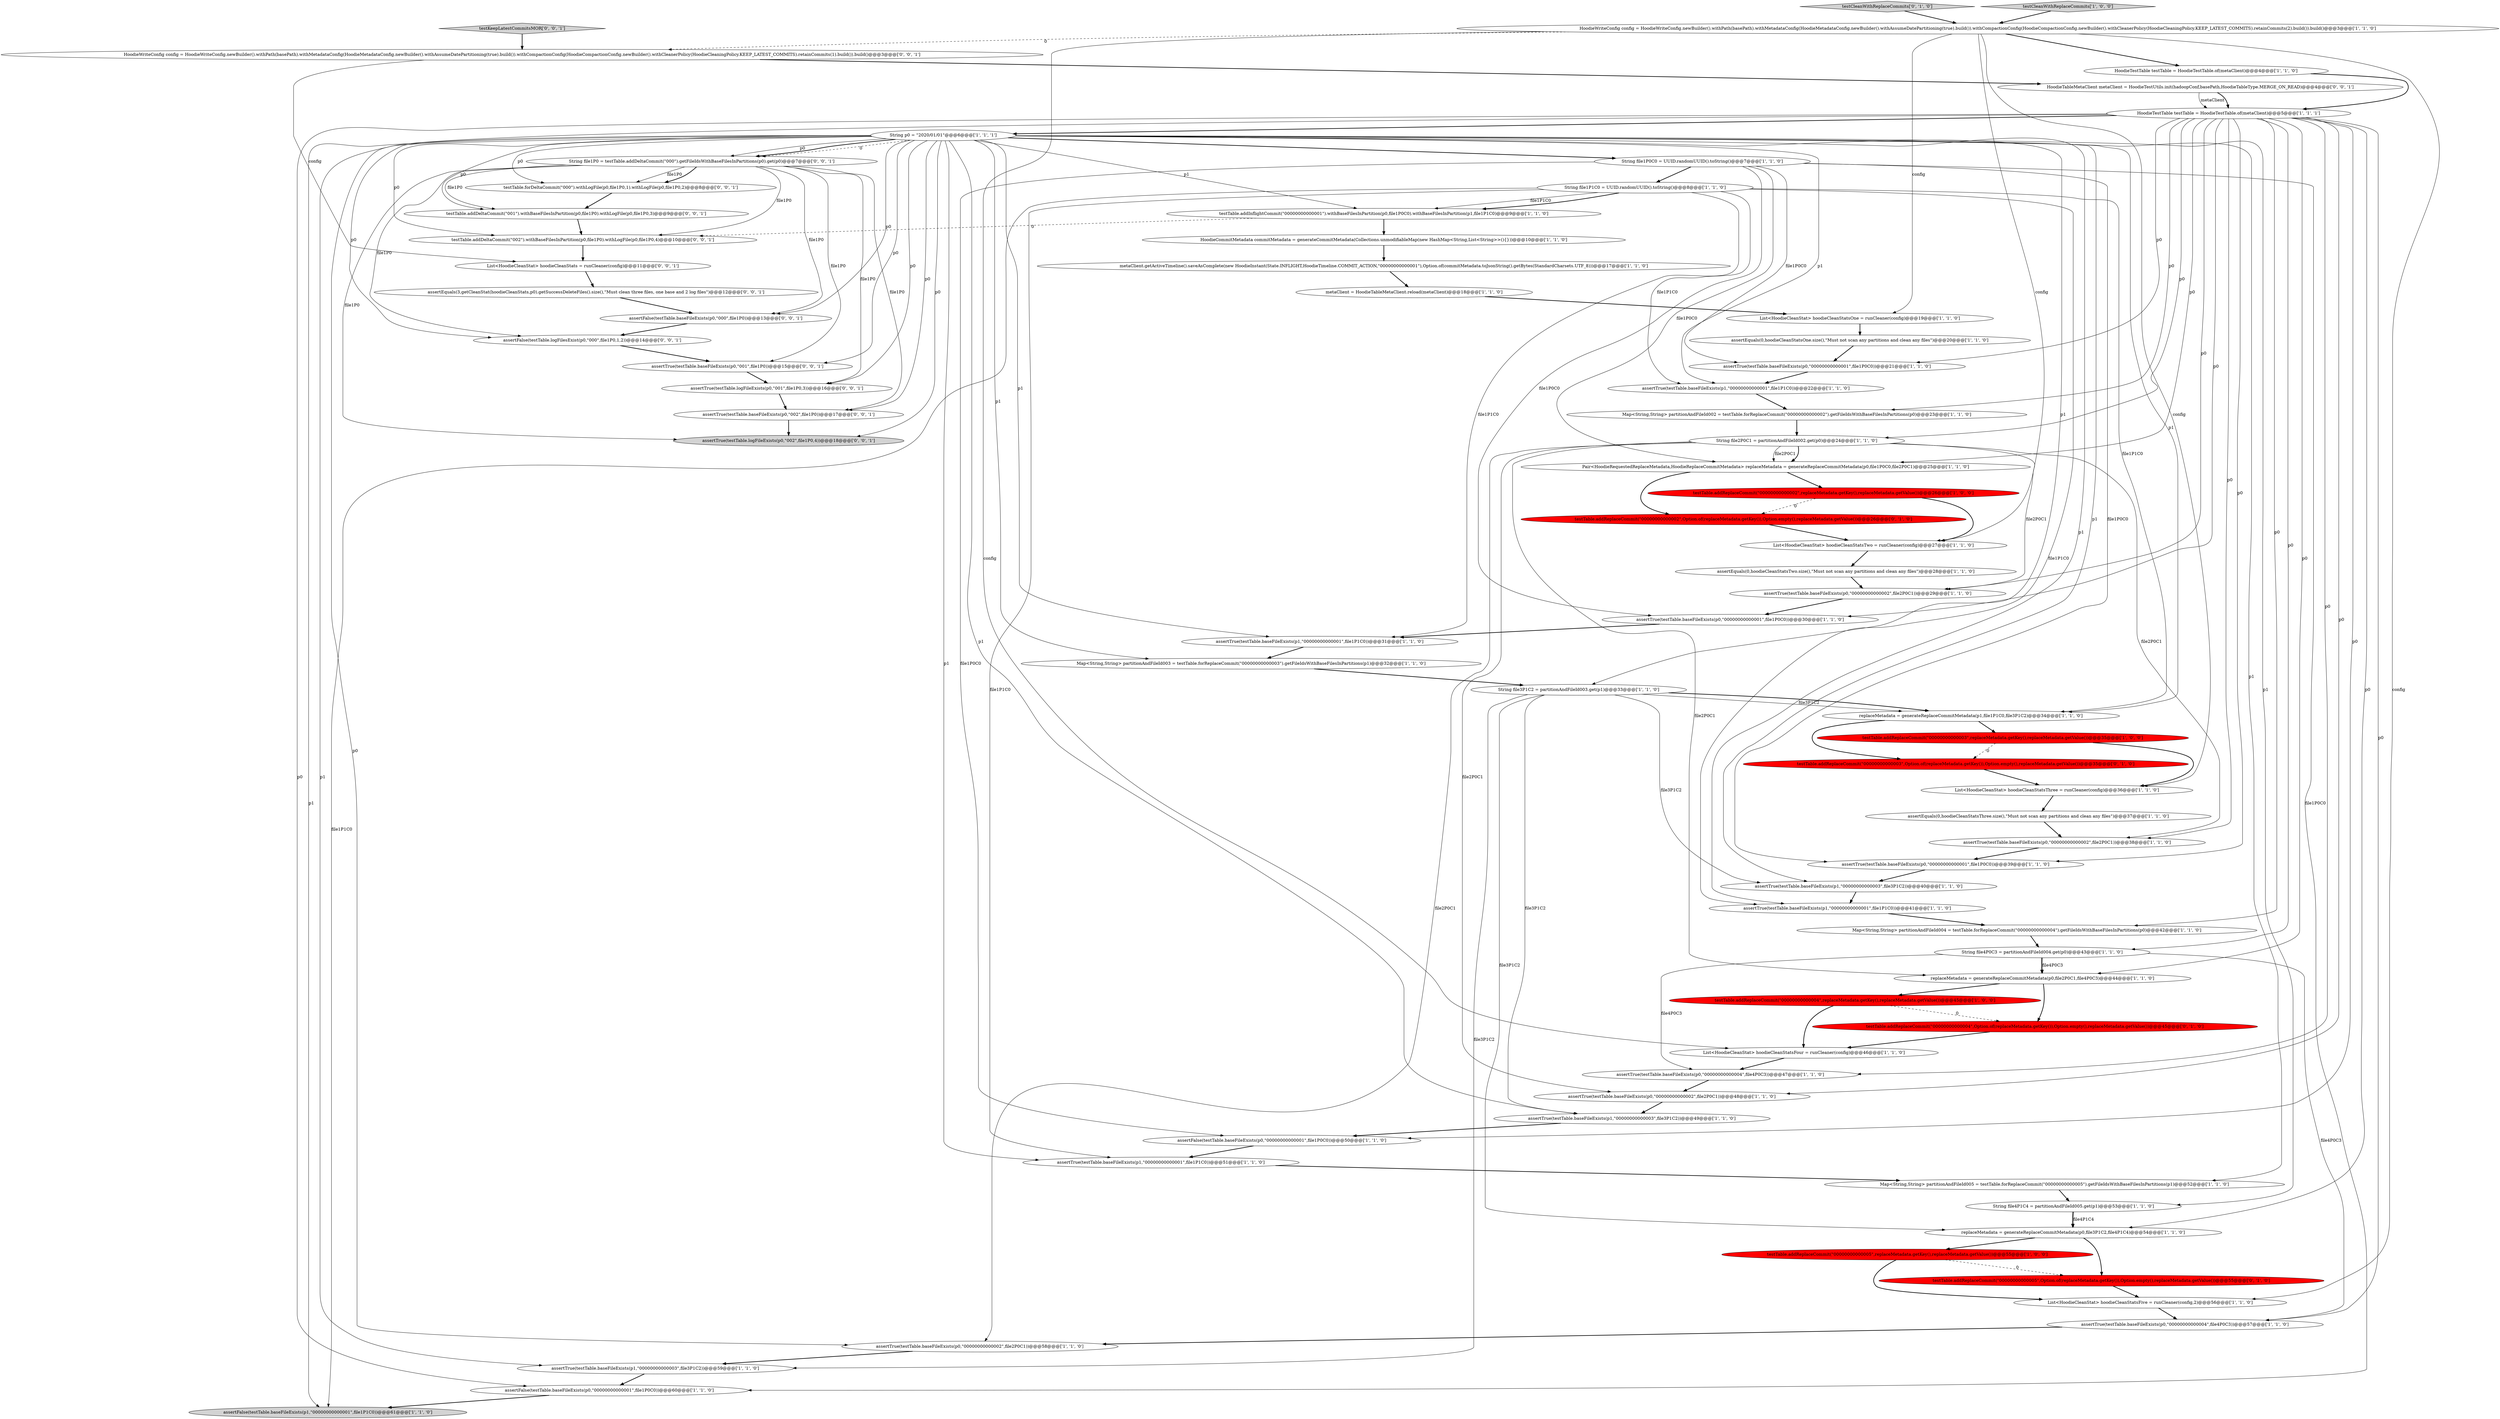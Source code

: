 digraph {
56 [style = filled, label = "testTable.addReplaceCommit(\"00000000000003\",Option.of(replaceMetadata.getKey()),Option.empty(),replaceMetadata.getValue())@@@35@@@['0', '1', '0']", fillcolor = red, shape = ellipse image = "AAA1AAABBB2BBB"];
34 [style = filled, label = "assertTrue(testTable.baseFileExists(p0,\"00000000000002\",file2P0C1))@@@38@@@['1', '1', '0']", fillcolor = white, shape = ellipse image = "AAA0AAABBB1BBB"];
62 [style = filled, label = "assertEquals(3,getCleanStat(hoodieCleanStats,p0).getSuccessDeleteFiles().size(),\"Must clean three files, one base and 2 log files\")@@@12@@@['0', '0', '1']", fillcolor = white, shape = ellipse image = "AAA0AAABBB3BBB"];
20 [style = filled, label = "List<HoodieCleanStat> hoodieCleanStatsFour = runCleaner(config)@@@46@@@['1', '1', '0']", fillcolor = white, shape = ellipse image = "AAA0AAABBB1BBB"];
63 [style = filled, label = "testKeepLatestCommitsMOR['0', '0', '1']", fillcolor = lightgray, shape = diamond image = "AAA0AAABBB3BBB"];
58 [style = filled, label = "testTable.addReplaceCommit(\"00000000000004\",Option.of(replaceMetadata.getKey()),Option.empty(),replaceMetadata.getValue())@@@45@@@['0', '1', '0']", fillcolor = red, shape = ellipse image = "AAA1AAABBB2BBB"];
51 [style = filled, label = "String file4P0C3 = partitionAndFileId004.get(p0)@@@43@@@['1', '1', '0']", fillcolor = white, shape = ellipse image = "AAA0AAABBB1BBB"];
64 [style = filled, label = "testTable.addDeltaCommit(\"001\").withBaseFilesInPartition(p0,file1P0).withLogFile(p0,file1P0,3)@@@9@@@['0', '0', '1']", fillcolor = white, shape = ellipse image = "AAA0AAABBB3BBB"];
70 [style = filled, label = "assertTrue(testTable.baseFileExists(p0,\"002\",file1P0))@@@17@@@['0', '0', '1']", fillcolor = white, shape = ellipse image = "AAA0AAABBB3BBB"];
3 [style = filled, label = "Map<String,String> partitionAndFileId004 = testTable.forReplaceCommit(\"00000000000004\").getFileIdsWithBaseFilesInPartitions(p0)@@@42@@@['1', '1', '0']", fillcolor = white, shape = ellipse image = "AAA0AAABBB1BBB"];
22 [style = filled, label = "String file1P0C0 = UUID.randomUUID().toString()@@@7@@@['1', '1', '0']", fillcolor = white, shape = ellipse image = "AAA0AAABBB1BBB"];
47 [style = filled, label = "assertTrue(testTable.baseFileExists(p0,\"00000000000002\",file2P0C1))@@@48@@@['1', '1', '0']", fillcolor = white, shape = ellipse image = "AAA0AAABBB1BBB"];
27 [style = filled, label = "assertTrue(testTable.baseFileExists(p1,\"00000000000003\",file3P1C2))@@@40@@@['1', '1', '0']", fillcolor = white, shape = ellipse image = "AAA0AAABBB1BBB"];
66 [style = filled, label = "assertFalse(testTable.baseFileExists(p0,\"000\",file1P0))@@@13@@@['0', '0', '1']", fillcolor = white, shape = ellipse image = "AAA0AAABBB3BBB"];
42 [style = filled, label = "assertFalse(testTable.baseFileExists(p0,\"00000000000001\",file1P0C0))@@@60@@@['1', '1', '0']", fillcolor = white, shape = ellipse image = "AAA0AAABBB1BBB"];
40 [style = filled, label = "String file2P0C1 = partitionAndFileId002.get(p0)@@@24@@@['1', '1', '0']", fillcolor = white, shape = ellipse image = "AAA0AAABBB1BBB"];
4 [style = filled, label = "String file3P1C2 = partitionAndFileId003.get(p1)@@@33@@@['1', '1', '0']", fillcolor = white, shape = ellipse image = "AAA0AAABBB1BBB"];
52 [style = filled, label = "assertTrue(testTable.baseFileExists(p0,\"00000000000001\",file1P0C0))@@@30@@@['1', '1', '0']", fillcolor = white, shape = ellipse image = "AAA0AAABBB1BBB"];
73 [style = filled, label = "assertTrue(testTable.logFileExists(p0,\"002\",file1P0,4))@@@18@@@['0', '0', '1']", fillcolor = lightgray, shape = ellipse image = "AAA0AAABBB3BBB"];
29 [style = filled, label = "assertTrue(testTable.baseFileExists(p0,\"00000000000002\",file2P0C1))@@@29@@@['1', '1', '0']", fillcolor = white, shape = ellipse image = "AAA0AAABBB1BBB"];
61 [style = filled, label = "HoodieTableMetaClient metaClient = HoodieTestUtils.init(hadoopConf,basePath,HoodieTableType.MERGE_ON_READ)@@@4@@@['0', '0', '1']", fillcolor = white, shape = ellipse image = "AAA0AAABBB3BBB"];
11 [style = filled, label = "Pair<HoodieRequestedReplaceMetadata,HoodieReplaceCommitMetadata> replaceMetadata = generateReplaceCommitMetadata(p0,file1P0C0,file2P0C1)@@@25@@@['1', '1', '0']", fillcolor = white, shape = ellipse image = "AAA0AAABBB1BBB"];
60 [style = filled, label = "testTable.addDeltaCommit(\"002\").withBaseFilesInPartition(p0,file1P0).withLogFile(p0,file1P0,4)@@@10@@@['0', '0', '1']", fillcolor = white, shape = ellipse image = "AAA0AAABBB3BBB"];
72 [style = filled, label = "String file1P0 = testTable.addDeltaCommit(\"000\").getFileIdsWithBaseFilesInPartitions(p0).get(p0)@@@7@@@['0', '0', '1']", fillcolor = white, shape = ellipse image = "AAA0AAABBB3BBB"];
39 [style = filled, label = "assertTrue(testTable.baseFileExists(p0,\"00000000000001\",file1P0C0))@@@21@@@['1', '1', '0']", fillcolor = white, shape = ellipse image = "AAA0AAABBB1BBB"];
59 [style = filled, label = "testTable.forDeltaCommit(\"000\").withLogFile(p0,file1P0,1).withLogFile(p0,file1P0,2)@@@8@@@['0', '0', '1']", fillcolor = white, shape = ellipse image = "AAA0AAABBB3BBB"];
54 [style = filled, label = "testTable.addReplaceCommit(\"00000000000002\",Option.of(replaceMetadata.getKey()),Option.empty(),replaceMetadata.getValue())@@@26@@@['0', '1', '0']", fillcolor = red, shape = ellipse image = "AAA1AAABBB2BBB"];
46 [style = filled, label = "metaClient.getActiveTimeline().saveAsComplete(new HoodieInstant(State.INFLIGHT,HoodieTimeline.COMMIT_ACTION,\"00000000000001\"),Option.of(commitMetadata.toJsonString().getBytes(StandardCharsets.UTF_8)))@@@17@@@['1', '1', '0']", fillcolor = white, shape = ellipse image = "AAA0AAABBB1BBB"];
48 [style = filled, label = "assertEquals(0,hoodieCleanStatsThree.size(),\"Must not scan any partitions and clean any files\")@@@37@@@['1', '1', '0']", fillcolor = white, shape = ellipse image = "AAA0AAABBB1BBB"];
69 [style = filled, label = "assertTrue(testTable.logFileExists(p0,\"001\",file1P0,3))@@@16@@@['0', '0', '1']", fillcolor = white, shape = ellipse image = "AAA0AAABBB3BBB"];
28 [style = filled, label = "String p0 = \"2020/01/01\"@@@6@@@['1', '1', '1']", fillcolor = white, shape = ellipse image = "AAA0AAABBB1BBB"];
7 [style = filled, label = "String file1P1C0 = UUID.randomUUID().toString()@@@8@@@['1', '1', '0']", fillcolor = white, shape = ellipse image = "AAA0AAABBB1BBB"];
36 [style = filled, label = "replaceMetadata = generateReplaceCommitMetadata(p0,file2P0C1,file4P0C3)@@@44@@@['1', '1', '0']", fillcolor = white, shape = ellipse image = "AAA0AAABBB1BBB"];
44 [style = filled, label = "testTable.addReplaceCommit(\"00000000000005\",replaceMetadata.getKey(),replaceMetadata.getValue())@@@55@@@['1', '0', '0']", fillcolor = red, shape = ellipse image = "AAA1AAABBB1BBB"];
49 [style = filled, label = "List<HoodieCleanStat> hoodieCleanStatsFive = runCleaner(config,2)@@@56@@@['1', '1', '0']", fillcolor = white, shape = ellipse image = "AAA0AAABBB1BBB"];
41 [style = filled, label = "assertTrue(testTable.baseFileExists(p1,\"00000000000001\",file1P1C0))@@@31@@@['1', '1', '0']", fillcolor = white, shape = ellipse image = "AAA0AAABBB1BBB"];
10 [style = filled, label = "HoodieTestTable testTable = HoodieTestTable.of(metaClient)@@@4@@@['1', '1', '0']", fillcolor = white, shape = ellipse image = "AAA0AAABBB1BBB"];
21 [style = filled, label = "assertFalse(testTable.baseFileExists(p1,\"00000000000001\",file1P1C0))@@@61@@@['1', '1', '0']", fillcolor = lightgray, shape = ellipse image = "AAA0AAABBB1BBB"];
38 [style = filled, label = "assertTrue(testTable.baseFileExists(p0,\"00000000000004\",file4P0C3))@@@57@@@['1', '1', '0']", fillcolor = white, shape = ellipse image = "AAA0AAABBB1BBB"];
55 [style = filled, label = "testCleanWithReplaceCommits['0', '1', '0']", fillcolor = lightgray, shape = diamond image = "AAA0AAABBB2BBB"];
57 [style = filled, label = "testTable.addReplaceCommit(\"00000000000005\",Option.of(replaceMetadata.getKey()),Option.empty(),replaceMetadata.getValue())@@@55@@@['0', '1', '0']", fillcolor = red, shape = ellipse image = "AAA1AAABBB2BBB"];
2 [style = filled, label = "testTable.addInflightCommit(\"00000000000001\").withBaseFilesInPartition(p0,file1P0C0).withBaseFilesInPartition(p1,file1P1C0)@@@9@@@['1', '1', '0']", fillcolor = white, shape = ellipse image = "AAA0AAABBB1BBB"];
12 [style = filled, label = "assertTrue(testTable.baseFileExists(p0,\"00000000000004\",file4P0C3))@@@47@@@['1', '1', '0']", fillcolor = white, shape = ellipse image = "AAA0AAABBB1BBB"];
53 [style = filled, label = "assertTrue(testTable.baseFileExists(p1,\"00000000000003\",file3P1C2))@@@59@@@['1', '1', '0']", fillcolor = white, shape = ellipse image = "AAA0AAABBB1BBB"];
68 [style = filled, label = "HoodieWriteConfig config = HoodieWriteConfig.newBuilder().withPath(basePath).withMetadataConfig(HoodieMetadataConfig.newBuilder().withAssumeDatePartitioning(true).build()).withCompactionConfig(HoodieCompactionConfig.newBuilder().withCleanerPolicy(HoodieCleaningPolicy.KEEP_LATEST_COMMITS).retainCommits(1).build()).build()@@@3@@@['0', '0', '1']", fillcolor = white, shape = ellipse image = "AAA0AAABBB3BBB"];
13 [style = filled, label = "Map<String,String> partitionAndFileId005 = testTable.forReplaceCommit(\"00000000000005\").getFileIdsWithBaseFilesInPartitions(p1)@@@52@@@['1', '1', '0']", fillcolor = white, shape = ellipse image = "AAA0AAABBB1BBB"];
0 [style = filled, label = "metaClient = HoodieTableMetaClient.reload(metaClient)@@@18@@@['1', '1', '0']", fillcolor = white, shape = ellipse image = "AAA0AAABBB1BBB"];
50 [style = filled, label = "testTable.addReplaceCommit(\"00000000000002\",replaceMetadata.getKey(),replaceMetadata.getValue())@@@26@@@['1', '0', '0']", fillcolor = red, shape = ellipse image = "AAA1AAABBB1BBB"];
25 [style = filled, label = "assertEquals(0,hoodieCleanStatsOne.size(),\"Must not scan any partitions and clean any files\")@@@20@@@['1', '1', '0']", fillcolor = white, shape = ellipse image = "AAA0AAABBB1BBB"];
71 [style = filled, label = "assertTrue(testTable.baseFileExists(p0,\"001\",file1P0))@@@15@@@['0', '0', '1']", fillcolor = white, shape = ellipse image = "AAA0AAABBB3BBB"];
5 [style = filled, label = "assertTrue(testTable.baseFileExists(p0,\"00000000000001\",file1P0C0))@@@39@@@['1', '1', '0']", fillcolor = white, shape = ellipse image = "AAA0AAABBB1BBB"];
1 [style = filled, label = "String file4P1C4 = partitionAndFileId005.get(p1)@@@53@@@['1', '1', '0']", fillcolor = white, shape = ellipse image = "AAA0AAABBB1BBB"];
14 [style = filled, label = "Map<String,String> partitionAndFileId002 = testTable.forReplaceCommit(\"00000000000002\").getFileIdsWithBaseFilesInPartitions(p0)@@@23@@@['1', '1', '0']", fillcolor = white, shape = ellipse image = "AAA0AAABBB1BBB"];
17 [style = filled, label = "List<HoodieCleanStat> hoodieCleanStatsThree = runCleaner(config)@@@36@@@['1', '1', '0']", fillcolor = white, shape = ellipse image = "AAA0AAABBB1BBB"];
6 [style = filled, label = "assertTrue(testTable.baseFileExists(p0,\"00000000000002\",file2P0C1))@@@58@@@['1', '1', '0']", fillcolor = white, shape = ellipse image = "AAA0AAABBB1BBB"];
8 [style = filled, label = "List<HoodieCleanStat> hoodieCleanStatsTwo = runCleaner(config)@@@27@@@['1', '1', '0']", fillcolor = white, shape = ellipse image = "AAA0AAABBB1BBB"];
23 [style = filled, label = "replaceMetadata = generateReplaceCommitMetadata(p1,file1P1C0,file3P1C2)@@@34@@@['1', '1', '0']", fillcolor = white, shape = ellipse image = "AAA0AAABBB1BBB"];
43 [style = filled, label = "testTable.addReplaceCommit(\"00000000000003\",replaceMetadata.getKey(),replaceMetadata.getValue())@@@35@@@['1', '0', '0']", fillcolor = red, shape = ellipse image = "AAA1AAABBB1BBB"];
18 [style = filled, label = "testTable.addReplaceCommit(\"00000000000004\",replaceMetadata.getKey(),replaceMetadata.getValue())@@@45@@@['1', '0', '0']", fillcolor = red, shape = ellipse image = "AAA1AAABBB1BBB"];
26 [style = filled, label = "assertTrue(testTable.baseFileExists(p1,\"00000000000003\",file3P1C2))@@@49@@@['1', '1', '0']", fillcolor = white, shape = ellipse image = "AAA0AAABBB1BBB"];
65 [style = filled, label = "assertFalse(testTable.logFilesExist(p0,\"000\",file1P0,1,2))@@@14@@@['0', '0', '1']", fillcolor = white, shape = ellipse image = "AAA0AAABBB3BBB"];
19 [style = filled, label = "replaceMetadata = generateReplaceCommitMetadata(p0,file3P1C2,file4P1C4)@@@54@@@['1', '1', '0']", fillcolor = white, shape = ellipse image = "AAA0AAABBB1BBB"];
32 [style = filled, label = "testCleanWithReplaceCommits['1', '0', '0']", fillcolor = lightgray, shape = diamond image = "AAA0AAABBB1BBB"];
67 [style = filled, label = "List<HoodieCleanStat> hoodieCleanStats = runCleaner(config)@@@11@@@['0', '0', '1']", fillcolor = white, shape = ellipse image = "AAA0AAABBB3BBB"];
35 [style = filled, label = "assertTrue(testTable.baseFileExists(p1,\"00000000000001\",file1P1C0))@@@41@@@['1', '1', '0']", fillcolor = white, shape = ellipse image = "AAA0AAABBB1BBB"];
16 [style = filled, label = "HoodieTestTable testTable = HoodieTestTable.of(metaClient)@@@5@@@['1', '1', '1']", fillcolor = white, shape = ellipse image = "AAA0AAABBB1BBB"];
24 [style = filled, label = "assertEquals(0,hoodieCleanStatsTwo.size(),\"Must not scan any partitions and clean any files\")@@@28@@@['1', '1', '0']", fillcolor = white, shape = ellipse image = "AAA0AAABBB1BBB"];
30 [style = filled, label = "assertFalse(testTable.baseFileExists(p0,\"00000000000001\",file1P0C0))@@@50@@@['1', '1', '0']", fillcolor = white, shape = ellipse image = "AAA0AAABBB1BBB"];
9 [style = filled, label = "assertTrue(testTable.baseFileExists(p1,\"00000000000001\",file1P1C0))@@@51@@@['1', '1', '0']", fillcolor = white, shape = ellipse image = "AAA0AAABBB1BBB"];
31 [style = filled, label = "List<HoodieCleanStat> hoodieCleanStatsOne = runCleaner(config)@@@19@@@['1', '1', '0']", fillcolor = white, shape = ellipse image = "AAA0AAABBB1BBB"];
45 [style = filled, label = "assertTrue(testTable.baseFileExists(p1,\"00000000000001\",file1P1C0))@@@22@@@['1', '1', '0']", fillcolor = white, shape = ellipse image = "AAA0AAABBB1BBB"];
15 [style = filled, label = "Map<String,String> partitionAndFileId003 = testTable.forReplaceCommit(\"00000000000003\").getFileIdsWithBaseFilesInPartitions(p1)@@@32@@@['1', '1', '0']", fillcolor = white, shape = ellipse image = "AAA0AAABBB1BBB"];
33 [style = filled, label = "HoodieCommitMetadata commitMetadata = generateCommitMetadata(Collections.unmodifiableMap(new HashMap<String,List<String>>(){}))@@@10@@@['1', '1', '0']", fillcolor = white, shape = ellipse image = "AAA0AAABBB1BBB"];
37 [style = filled, label = "HoodieWriteConfig config = HoodieWriteConfig.newBuilder().withPath(basePath).withMetadataConfig(HoodieMetadataConfig.newBuilder().withAssumeDatePartitioning(true).build()).withCompactionConfig(HoodieCompactionConfig.newBuilder().withCleanerPolicy(HoodieCleaningPolicy.KEEP_LATEST_COMMITS).retainCommits(2).build()).build()@@@3@@@['1', '1', '0']", fillcolor = white, shape = ellipse image = "AAA0AAABBB1BBB"];
7->41 [style = solid, label="file1P1C0"];
40->47 [style = solid, label="file2P0C1"];
32->37 [style = bold, label=""];
41->15 [style = bold, label=""];
46->0 [style = bold, label=""];
16->5 [style = solid, label="p0"];
7->21 [style = solid, label="file1P1C0"];
61->16 [style = solid, label="metaClient"];
16->19 [style = solid, label="p0"];
22->52 [style = solid, label="file1P0C0"];
28->53 [style = solid, label="p1"];
28->73 [style = solid, label="p0"];
16->51 [style = solid, label="p0"];
13->1 [style = bold, label=""];
22->11 [style = solid, label="file1P0C0"];
7->35 [style = solid, label="file1P1C0"];
72->59 [style = solid, label="file1P0"];
43->56 [style = dashed, label="0"];
51->12 [style = solid, label="file4P0C3"];
19->44 [style = bold, label=""];
28->4 [style = solid, label="p1"];
1->19 [style = solid, label="file4P1C4"];
12->47 [style = bold, label=""];
70->73 [style = bold, label=""];
40->11 [style = bold, label=""];
58->20 [style = bold, label=""];
22->5 [style = solid, label="file1P0C0"];
28->69 [style = solid, label="p0"];
33->46 [style = bold, label=""];
7->2 [style = solid, label="file1P1C0"];
37->8 [style = solid, label="config"];
47->26 [style = bold, label=""];
36->18 [style = bold, label=""];
44->57 [style = dashed, label="0"];
2->60 [style = dashed, label="0"];
40->11 [style = solid, label="file2P0C1"];
16->42 [style = solid, label="p0"];
37->49 [style = solid, label="config"];
72->65 [style = solid, label="file1P0"];
28->27 [style = solid, label="p1"];
42->21 [style = bold, label=""];
48->34 [style = bold, label=""];
64->60 [style = bold, label=""];
40->36 [style = solid, label="file2P0C1"];
55->37 [style = bold, label=""];
16->36 [style = solid, label="p0"];
59->64 [style = bold, label=""];
28->60 [style = solid, label="p0"];
22->30 [style = solid, label="file1P0C0"];
16->52 [style = solid, label="p0"];
16->38 [style = solid, label="p0"];
16->39 [style = solid, label="p0"];
4->23 [style = solid, label="file3P1C2"];
49->38 [style = bold, label=""];
39->45 [style = bold, label=""];
28->72 [style = solid, label="p0"];
44->49 [style = bold, label=""];
28->41 [style = solid, label="p1"];
16->30 [style = solid, label="p0"];
3->51 [style = bold, label=""];
22->7 [style = bold, label=""];
29->52 [style = bold, label=""];
38->6 [style = bold, label=""];
36->58 [style = bold, label=""];
4->53 [style = solid, label="file3P1C2"];
6->53 [style = bold, label=""];
18->20 [style = bold, label=""];
50->54 [style = dashed, label="0"];
19->57 [style = bold, label=""];
45->14 [style = bold, label=""];
7->2 [style = bold, label=""];
28->71 [style = solid, label="p0"];
28->66 [style = solid, label="p0"];
2->33 [style = bold, label=""];
28->23 [style = solid, label="p1"];
72->69 [style = solid, label="file1P0"];
16->34 [style = solid, label="p0"];
16->40 [style = solid, label="p0"];
1->19 [style = bold, label=""];
7->45 [style = solid, label="file1P1C0"];
4->23 [style = bold, label=""];
28->72 [style = bold, label=""];
28->9 [style = solid, label="p1"];
0->31 [style = bold, label=""];
8->24 [style = bold, label=""];
66->65 [style = bold, label=""];
72->64 [style = solid, label="file1P0"];
28->35 [style = solid, label="p1"];
16->29 [style = solid, label="p0"];
31->25 [style = bold, label=""];
28->1 [style = solid, label="p1"];
25->39 [style = bold, label=""];
35->3 [style = bold, label=""];
28->45 [style = solid, label="p1"];
37->10 [style = bold, label=""];
23->43 [style = bold, label=""];
52->41 [style = bold, label=""];
53->42 [style = bold, label=""];
28->26 [style = solid, label="p1"];
30->9 [style = bold, label=""];
62->66 [style = bold, label=""];
65->71 [style = bold, label=""];
72->59 [style = bold, label=""];
27->35 [style = bold, label=""];
72->73 [style = solid, label="file1P0"];
28->15 [style = solid, label="p1"];
7->23 [style = solid, label="file1P1C0"];
43->17 [style = bold, label=""];
54->8 [style = bold, label=""];
16->6 [style = solid, label="p0"];
10->16 [style = bold, label=""];
51->36 [style = bold, label=""];
40->34 [style = solid, label="file2P0C1"];
28->13 [style = solid, label="p1"];
72->60 [style = solid, label="file1P0"];
72->70 [style = solid, label="file1P0"];
11->50 [style = bold, label=""];
4->26 [style = solid, label="file3P1C2"];
4->27 [style = solid, label="file3P1C2"];
16->11 [style = solid, label="p0"];
51->38 [style = solid, label="file4P0C3"];
28->72 [style = dashed, label="0"];
40->29 [style = solid, label="file2P0C1"];
28->22 [style = bold, label=""];
11->54 [style = bold, label=""];
72->66 [style = solid, label="file1P0"];
16->3 [style = solid, label="p0"];
23->56 [style = bold, label=""];
61->16 [style = bold, label=""];
28->21 [style = solid, label="p1"];
37->68 [style = dashed, label="0"];
37->17 [style = solid, label="config"];
34->5 [style = bold, label=""];
28->65 [style = solid, label="p0"];
4->19 [style = solid, label="file3P1C2"];
16->12 [style = solid, label="p0"];
37->31 [style = solid, label="config"];
24->29 [style = bold, label=""];
22->39 [style = solid, label="file1P0C0"];
28->2 [style = solid, label="p1"];
72->71 [style = solid, label="file1P0"];
56->17 [style = bold, label=""];
71->69 [style = bold, label=""];
40->6 [style = solid, label="file2P0C1"];
51->36 [style = solid, label="file4P0C3"];
26->30 [style = bold, label=""];
67->62 [style = bold, label=""];
28->59 [style = solid, label="p0"];
28->64 [style = solid, label="p0"];
60->67 [style = bold, label=""];
28->70 [style = solid, label="p0"];
16->28 [style = bold, label=""];
16->47 [style = solid, label="p0"];
63->68 [style = bold, label=""];
16->14 [style = solid, label="p0"];
20->12 [style = bold, label=""];
15->4 [style = bold, label=""];
17->48 [style = bold, label=""];
50->8 [style = bold, label=""];
57->49 [style = bold, label=""];
68->61 [style = bold, label=""];
37->20 [style = solid, label="config"];
5->27 [style = bold, label=""];
69->70 [style = bold, label=""];
22->42 [style = solid, label="file1P0C0"];
68->67 [style = solid, label="config"];
18->58 [style = dashed, label="0"];
14->40 [style = bold, label=""];
7->9 [style = solid, label="file1P1C0"];
9->13 [style = bold, label=""];
}
